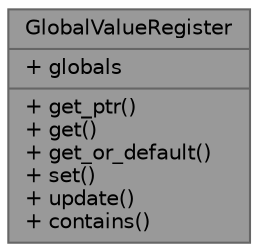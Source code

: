 digraph "GlobalValueRegister"
{
 // LATEX_PDF_SIZE
  bgcolor="transparent";
  edge [fontname=Helvetica,fontsize=10,labelfontname=Helvetica,labelfontsize=10];
  node [fontname=Helvetica,fontsize=10,shape=box,height=0.2,width=0.4];
  Node1 [shape=record,label="{GlobalValueRegister\n|+ globals\l|+ get_ptr()\l+ get()\l+ get_or_default()\l+ set()\l+ update()\l+ contains()\l}",height=0.2,width=0.4,color="gray40", fillcolor="grey60", style="filled", fontcolor="black",tooltip=" "];
}
